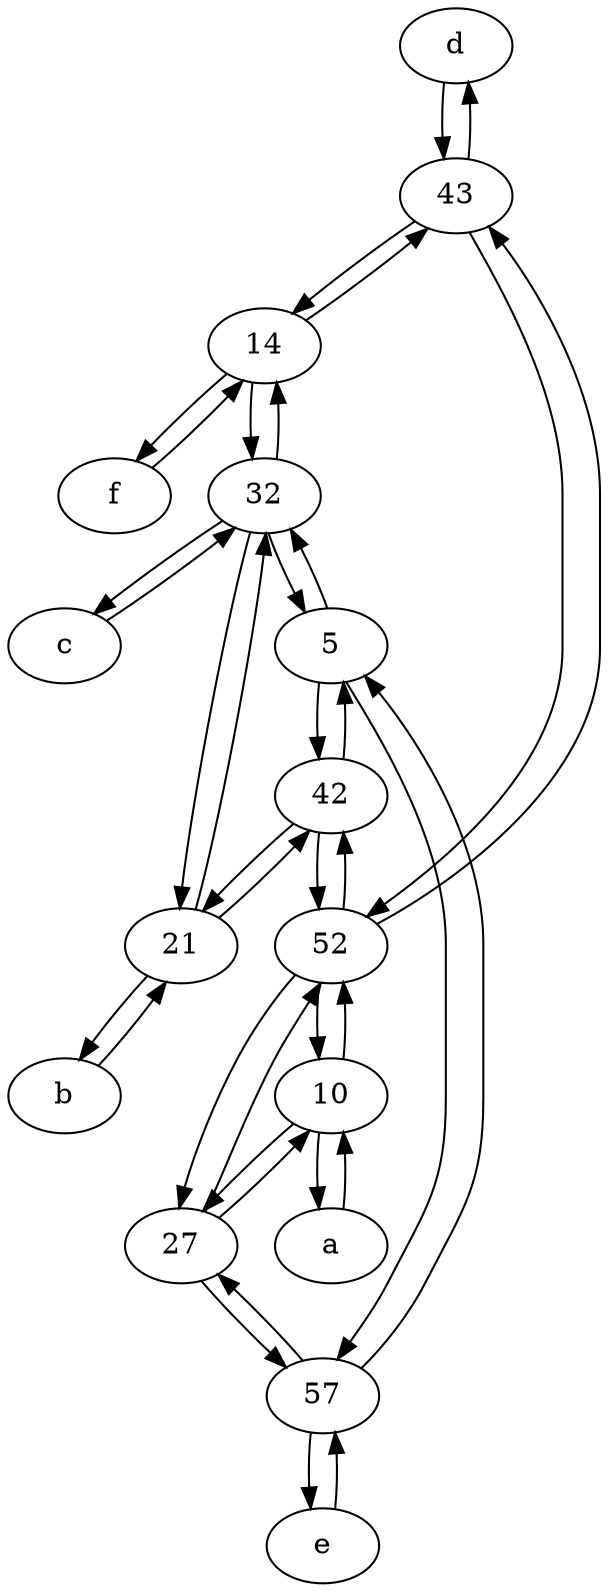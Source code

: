digraph  {
	d [pos="20,30!"];
	e [pos="30,50!"];
	42;
	32;
	c [pos="20,10!"];
	f [pos="15,45!"];
	27;
	57;
	5;
	10;
	43;
	21;
	b [pos="50,20!"];
	52;
	a [pos="40,10!"];
	14;
	42 -> 5;
	57 -> 5;
	42 -> 52;
	14 -> 32;
	e -> 57;
	42 -> 21;
	5 -> 32;
	27 -> 10;
	10 -> a;
	b -> 21;
	14 -> 43;
	d -> 43;
	5 -> 42;
	5 -> 57;
	52 -> 42;
	52 -> 27;
	21 -> b;
	43 -> 52;
	27 -> 57;
	57 -> 27;
	32 -> 5;
	43 -> d;
	32 -> 21;
	c -> 32;
	21 -> 32;
	43 -> 14;
	32 -> c;
	32 -> 14;
	27 -> 52;
	52 -> 43;
	a -> 10;
	10 -> 27;
	57 -> e;
	14 -> f;
	f -> 14;
	52 -> 10;
	10 -> 52;
	21 -> 42;

	}